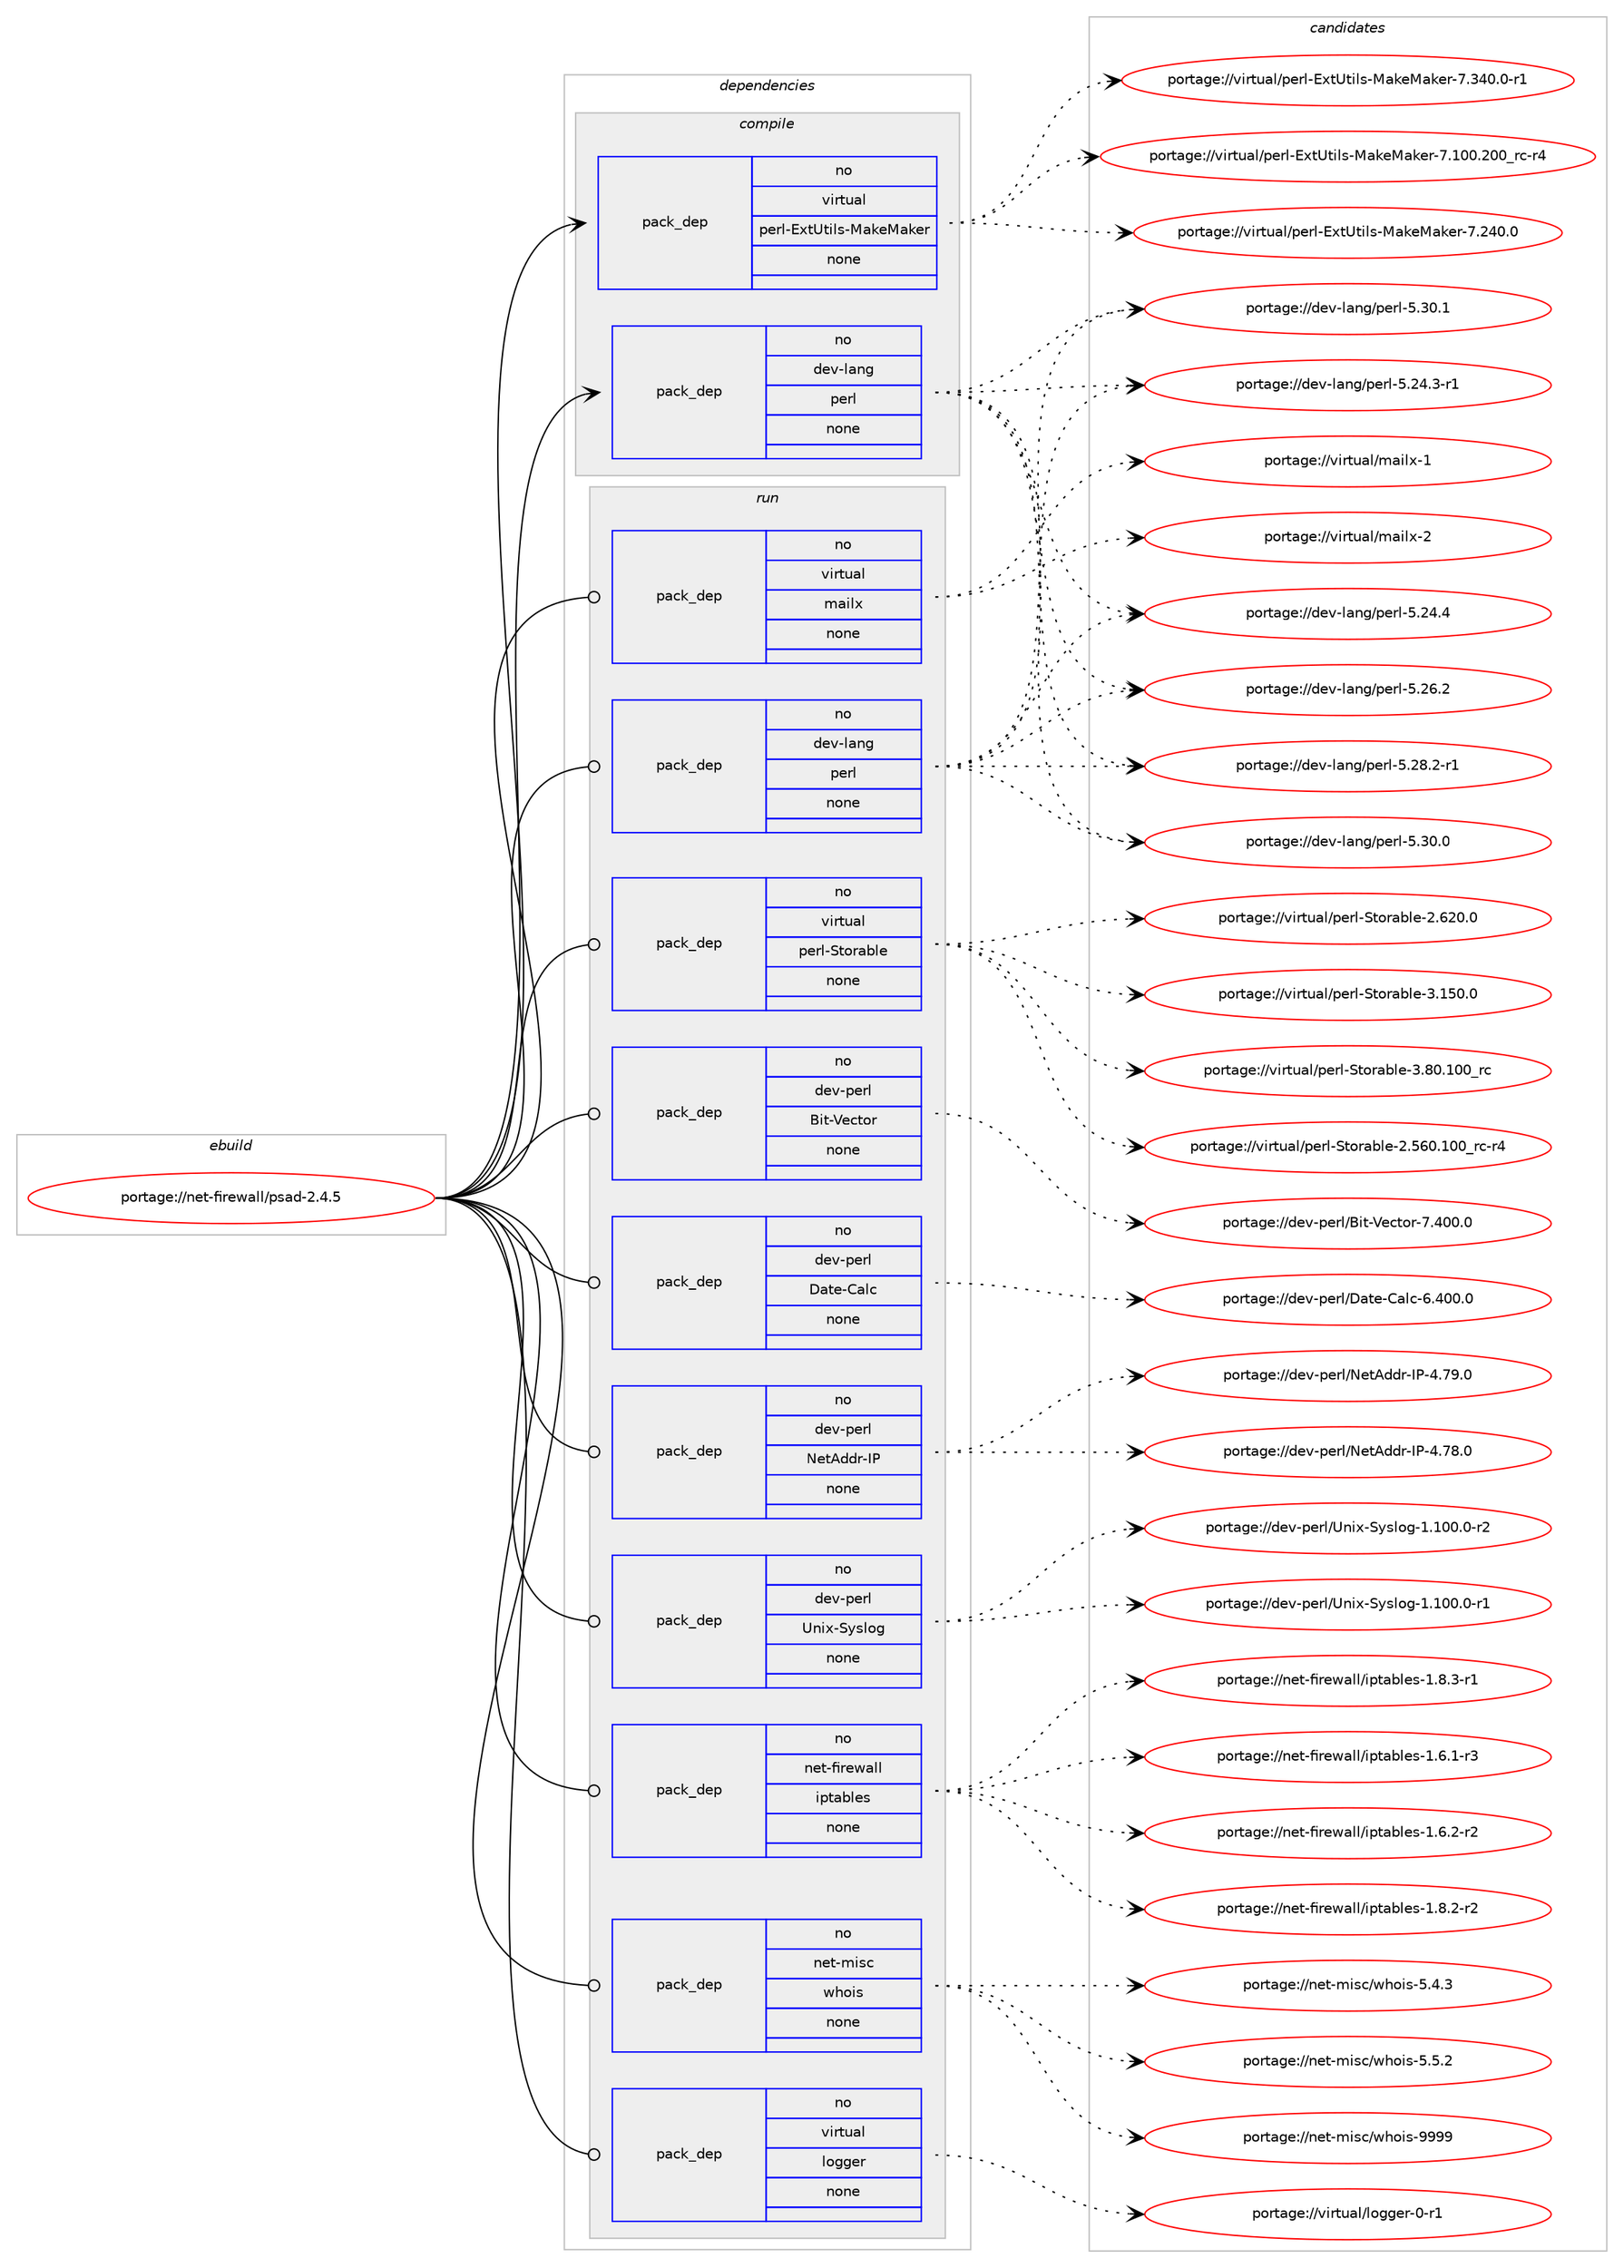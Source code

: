 digraph prolog {

# *************
# Graph options
# *************

newrank=true;
concentrate=true;
compound=true;
graph [rankdir=LR,fontname=Helvetica,fontsize=10,ranksep=1.5];#, ranksep=2.5, nodesep=0.2];
edge  [arrowhead=vee];
node  [fontname=Helvetica,fontsize=10];

# **********
# The ebuild
# **********

subgraph cluster_leftcol {
color=gray;
rank=same;
label=<<i>ebuild</i>>;
id [label="portage://net-firewall/psad-2.4.5", color=red, width=4, href="../net-firewall/psad-2.4.5.svg"];
}

# ****************
# The dependencies
# ****************

subgraph cluster_midcol {
color=gray;
label=<<i>dependencies</i>>;
subgraph cluster_compile {
fillcolor="#eeeeee";
style=filled;
label=<<i>compile</i>>;
subgraph pack258367 {
dependency352196 [label=<<TABLE BORDER="0" CELLBORDER="1" CELLSPACING="0" CELLPADDING="4" WIDTH="220"><TR><TD ROWSPAN="6" CELLPADDING="30">pack_dep</TD></TR><TR><TD WIDTH="110">no</TD></TR><TR><TD>dev-lang</TD></TR><TR><TD>perl</TD></TR><TR><TD>none</TD></TR><TR><TD></TD></TR></TABLE>>, shape=none, color=blue];
}
id:e -> dependency352196:w [weight=20,style="solid",arrowhead="vee"];
subgraph pack258368 {
dependency352197 [label=<<TABLE BORDER="0" CELLBORDER="1" CELLSPACING="0" CELLPADDING="4" WIDTH="220"><TR><TD ROWSPAN="6" CELLPADDING="30">pack_dep</TD></TR><TR><TD WIDTH="110">no</TD></TR><TR><TD>virtual</TD></TR><TR><TD>perl-ExtUtils-MakeMaker</TD></TR><TR><TD>none</TD></TR><TR><TD></TD></TR></TABLE>>, shape=none, color=blue];
}
id:e -> dependency352197:w [weight=20,style="solid",arrowhead="vee"];
}
subgraph cluster_compileandrun {
fillcolor="#eeeeee";
style=filled;
label=<<i>compile and run</i>>;
}
subgraph cluster_run {
fillcolor="#eeeeee";
style=filled;
label=<<i>run</i>>;
subgraph pack258369 {
dependency352198 [label=<<TABLE BORDER="0" CELLBORDER="1" CELLSPACING="0" CELLPADDING="4" WIDTH="220"><TR><TD ROWSPAN="6" CELLPADDING="30">pack_dep</TD></TR><TR><TD WIDTH="110">no</TD></TR><TR><TD>dev-lang</TD></TR><TR><TD>perl</TD></TR><TR><TD>none</TD></TR><TR><TD></TD></TR></TABLE>>, shape=none, color=blue];
}
id:e -> dependency352198:w [weight=20,style="solid",arrowhead="odot"];
subgraph pack258370 {
dependency352199 [label=<<TABLE BORDER="0" CELLBORDER="1" CELLSPACING="0" CELLPADDING="4" WIDTH="220"><TR><TD ROWSPAN="6" CELLPADDING="30">pack_dep</TD></TR><TR><TD WIDTH="110">no</TD></TR><TR><TD>dev-perl</TD></TR><TR><TD>Bit-Vector</TD></TR><TR><TD>none</TD></TR><TR><TD></TD></TR></TABLE>>, shape=none, color=blue];
}
id:e -> dependency352199:w [weight=20,style="solid",arrowhead="odot"];
subgraph pack258371 {
dependency352200 [label=<<TABLE BORDER="0" CELLBORDER="1" CELLSPACING="0" CELLPADDING="4" WIDTH="220"><TR><TD ROWSPAN="6" CELLPADDING="30">pack_dep</TD></TR><TR><TD WIDTH="110">no</TD></TR><TR><TD>dev-perl</TD></TR><TR><TD>Date-Calc</TD></TR><TR><TD>none</TD></TR><TR><TD></TD></TR></TABLE>>, shape=none, color=blue];
}
id:e -> dependency352200:w [weight=20,style="solid",arrowhead="odot"];
subgraph pack258372 {
dependency352201 [label=<<TABLE BORDER="0" CELLBORDER="1" CELLSPACING="0" CELLPADDING="4" WIDTH="220"><TR><TD ROWSPAN="6" CELLPADDING="30">pack_dep</TD></TR><TR><TD WIDTH="110">no</TD></TR><TR><TD>dev-perl</TD></TR><TR><TD>NetAddr-IP</TD></TR><TR><TD>none</TD></TR><TR><TD></TD></TR></TABLE>>, shape=none, color=blue];
}
id:e -> dependency352201:w [weight=20,style="solid",arrowhead="odot"];
subgraph pack258373 {
dependency352202 [label=<<TABLE BORDER="0" CELLBORDER="1" CELLSPACING="0" CELLPADDING="4" WIDTH="220"><TR><TD ROWSPAN="6" CELLPADDING="30">pack_dep</TD></TR><TR><TD WIDTH="110">no</TD></TR><TR><TD>dev-perl</TD></TR><TR><TD>Unix-Syslog</TD></TR><TR><TD>none</TD></TR><TR><TD></TD></TR></TABLE>>, shape=none, color=blue];
}
id:e -> dependency352202:w [weight=20,style="solid",arrowhead="odot"];
subgraph pack258374 {
dependency352203 [label=<<TABLE BORDER="0" CELLBORDER="1" CELLSPACING="0" CELLPADDING="4" WIDTH="220"><TR><TD ROWSPAN="6" CELLPADDING="30">pack_dep</TD></TR><TR><TD WIDTH="110">no</TD></TR><TR><TD>net-firewall</TD></TR><TR><TD>iptables</TD></TR><TR><TD>none</TD></TR><TR><TD></TD></TR></TABLE>>, shape=none, color=blue];
}
id:e -> dependency352203:w [weight=20,style="solid",arrowhead="odot"];
subgraph pack258375 {
dependency352204 [label=<<TABLE BORDER="0" CELLBORDER="1" CELLSPACING="0" CELLPADDING="4" WIDTH="220"><TR><TD ROWSPAN="6" CELLPADDING="30">pack_dep</TD></TR><TR><TD WIDTH="110">no</TD></TR><TR><TD>net-misc</TD></TR><TR><TD>whois</TD></TR><TR><TD>none</TD></TR><TR><TD></TD></TR></TABLE>>, shape=none, color=blue];
}
id:e -> dependency352204:w [weight=20,style="solid",arrowhead="odot"];
subgraph pack258376 {
dependency352205 [label=<<TABLE BORDER="0" CELLBORDER="1" CELLSPACING="0" CELLPADDING="4" WIDTH="220"><TR><TD ROWSPAN="6" CELLPADDING="30">pack_dep</TD></TR><TR><TD WIDTH="110">no</TD></TR><TR><TD>virtual</TD></TR><TR><TD>logger</TD></TR><TR><TD>none</TD></TR><TR><TD></TD></TR></TABLE>>, shape=none, color=blue];
}
id:e -> dependency352205:w [weight=20,style="solid",arrowhead="odot"];
subgraph pack258377 {
dependency352206 [label=<<TABLE BORDER="0" CELLBORDER="1" CELLSPACING="0" CELLPADDING="4" WIDTH="220"><TR><TD ROWSPAN="6" CELLPADDING="30">pack_dep</TD></TR><TR><TD WIDTH="110">no</TD></TR><TR><TD>virtual</TD></TR><TR><TD>mailx</TD></TR><TR><TD>none</TD></TR><TR><TD></TD></TR></TABLE>>, shape=none, color=blue];
}
id:e -> dependency352206:w [weight=20,style="solid",arrowhead="odot"];
subgraph pack258378 {
dependency352207 [label=<<TABLE BORDER="0" CELLBORDER="1" CELLSPACING="0" CELLPADDING="4" WIDTH="220"><TR><TD ROWSPAN="6" CELLPADDING="30">pack_dep</TD></TR><TR><TD WIDTH="110">no</TD></TR><TR><TD>virtual</TD></TR><TR><TD>perl-Storable</TD></TR><TR><TD>none</TD></TR><TR><TD></TD></TR></TABLE>>, shape=none, color=blue];
}
id:e -> dependency352207:w [weight=20,style="solid",arrowhead="odot"];
}
}

# **************
# The candidates
# **************

subgraph cluster_choices {
rank=same;
color=gray;
label=<<i>candidates</i>>;

subgraph choice258367 {
color=black;
nodesep=1;
choiceportage100101118451089711010347112101114108455346505246514511449 [label="portage://dev-lang/perl-5.24.3-r1", color=red, width=4,href="../dev-lang/perl-5.24.3-r1.svg"];
choiceportage10010111845108971101034711210111410845534650524652 [label="portage://dev-lang/perl-5.24.4", color=red, width=4,href="../dev-lang/perl-5.24.4.svg"];
choiceportage10010111845108971101034711210111410845534650544650 [label="portage://dev-lang/perl-5.26.2", color=red, width=4,href="../dev-lang/perl-5.26.2.svg"];
choiceportage100101118451089711010347112101114108455346505646504511449 [label="portage://dev-lang/perl-5.28.2-r1", color=red, width=4,href="../dev-lang/perl-5.28.2-r1.svg"];
choiceportage10010111845108971101034711210111410845534651484648 [label="portage://dev-lang/perl-5.30.0", color=red, width=4,href="../dev-lang/perl-5.30.0.svg"];
choiceportage10010111845108971101034711210111410845534651484649 [label="portage://dev-lang/perl-5.30.1", color=red, width=4,href="../dev-lang/perl-5.30.1.svg"];
dependency352196:e -> choiceportage100101118451089711010347112101114108455346505246514511449:w [style=dotted,weight="100"];
dependency352196:e -> choiceportage10010111845108971101034711210111410845534650524652:w [style=dotted,weight="100"];
dependency352196:e -> choiceportage10010111845108971101034711210111410845534650544650:w [style=dotted,weight="100"];
dependency352196:e -> choiceportage100101118451089711010347112101114108455346505646504511449:w [style=dotted,weight="100"];
dependency352196:e -> choiceportage10010111845108971101034711210111410845534651484648:w [style=dotted,weight="100"];
dependency352196:e -> choiceportage10010111845108971101034711210111410845534651484649:w [style=dotted,weight="100"];
}
subgraph choice258368 {
color=black;
nodesep=1;
choiceportage118105114116117971084711210111410845691201168511610510811545779710710177971071011144555464948484650484895114994511452 [label="portage://virtual/perl-ExtUtils-MakeMaker-7.100.200_rc-r4", color=red, width=4,href="../virtual/perl-ExtUtils-MakeMaker-7.100.200_rc-r4.svg"];
choiceportage118105114116117971084711210111410845691201168511610510811545779710710177971071011144555465052484648 [label="portage://virtual/perl-ExtUtils-MakeMaker-7.240.0", color=red, width=4,href="../virtual/perl-ExtUtils-MakeMaker-7.240.0.svg"];
choiceportage1181051141161179710847112101114108456912011685116105108115457797107101779710710111445554651524846484511449 [label="portage://virtual/perl-ExtUtils-MakeMaker-7.340.0-r1", color=red, width=4,href="../virtual/perl-ExtUtils-MakeMaker-7.340.0-r1.svg"];
dependency352197:e -> choiceportage118105114116117971084711210111410845691201168511610510811545779710710177971071011144555464948484650484895114994511452:w [style=dotted,weight="100"];
dependency352197:e -> choiceportage118105114116117971084711210111410845691201168511610510811545779710710177971071011144555465052484648:w [style=dotted,weight="100"];
dependency352197:e -> choiceportage1181051141161179710847112101114108456912011685116105108115457797107101779710710111445554651524846484511449:w [style=dotted,weight="100"];
}
subgraph choice258369 {
color=black;
nodesep=1;
choiceportage100101118451089711010347112101114108455346505246514511449 [label="portage://dev-lang/perl-5.24.3-r1", color=red, width=4,href="../dev-lang/perl-5.24.3-r1.svg"];
choiceportage10010111845108971101034711210111410845534650524652 [label="portage://dev-lang/perl-5.24.4", color=red, width=4,href="../dev-lang/perl-5.24.4.svg"];
choiceportage10010111845108971101034711210111410845534650544650 [label="portage://dev-lang/perl-5.26.2", color=red, width=4,href="../dev-lang/perl-5.26.2.svg"];
choiceportage100101118451089711010347112101114108455346505646504511449 [label="portage://dev-lang/perl-5.28.2-r1", color=red, width=4,href="../dev-lang/perl-5.28.2-r1.svg"];
choiceportage10010111845108971101034711210111410845534651484648 [label="portage://dev-lang/perl-5.30.0", color=red, width=4,href="../dev-lang/perl-5.30.0.svg"];
choiceportage10010111845108971101034711210111410845534651484649 [label="portage://dev-lang/perl-5.30.1", color=red, width=4,href="../dev-lang/perl-5.30.1.svg"];
dependency352198:e -> choiceportage100101118451089711010347112101114108455346505246514511449:w [style=dotted,weight="100"];
dependency352198:e -> choiceportage10010111845108971101034711210111410845534650524652:w [style=dotted,weight="100"];
dependency352198:e -> choiceportage10010111845108971101034711210111410845534650544650:w [style=dotted,weight="100"];
dependency352198:e -> choiceportage100101118451089711010347112101114108455346505646504511449:w [style=dotted,weight="100"];
dependency352198:e -> choiceportage10010111845108971101034711210111410845534651484648:w [style=dotted,weight="100"];
dependency352198:e -> choiceportage10010111845108971101034711210111410845534651484649:w [style=dotted,weight="100"];
}
subgraph choice258370 {
color=black;
nodesep=1;
choiceportage1001011184511210111410847661051164586101991161111144555465248484648 [label="portage://dev-perl/Bit-Vector-7.400.0", color=red, width=4,href="../dev-perl/Bit-Vector-7.400.0.svg"];
dependency352199:e -> choiceportage1001011184511210111410847661051164586101991161111144555465248484648:w [style=dotted,weight="100"];
}
subgraph choice258371 {
color=black;
nodesep=1;
choiceportage10010111845112101114108476897116101456797108994554465248484648 [label="portage://dev-perl/Date-Calc-6.400.0", color=red, width=4,href="../dev-perl/Date-Calc-6.400.0.svg"];
dependency352200:e -> choiceportage10010111845112101114108476897116101456797108994554465248484648:w [style=dotted,weight="100"];
}
subgraph choice258372 {
color=black;
nodesep=1;
choiceportage1001011184511210111410847781011166510010011445738045524655564648 [label="portage://dev-perl/NetAddr-IP-4.78.0", color=red, width=4,href="../dev-perl/NetAddr-IP-4.78.0.svg"];
choiceportage1001011184511210111410847781011166510010011445738045524655574648 [label="portage://dev-perl/NetAddr-IP-4.79.0", color=red, width=4,href="../dev-perl/NetAddr-IP-4.79.0.svg"];
dependency352201:e -> choiceportage1001011184511210111410847781011166510010011445738045524655564648:w [style=dotted,weight="100"];
dependency352201:e -> choiceportage1001011184511210111410847781011166510010011445738045524655574648:w [style=dotted,weight="100"];
}
subgraph choice258373 {
color=black;
nodesep=1;
choiceportage100101118451121011141084785110105120458312111510811110345494649484846484511449 [label="portage://dev-perl/Unix-Syslog-1.100.0-r1", color=red, width=4,href="../dev-perl/Unix-Syslog-1.100.0-r1.svg"];
choiceportage100101118451121011141084785110105120458312111510811110345494649484846484511450 [label="portage://dev-perl/Unix-Syslog-1.100.0-r2", color=red, width=4,href="../dev-perl/Unix-Syslog-1.100.0-r2.svg"];
dependency352202:e -> choiceportage100101118451121011141084785110105120458312111510811110345494649484846484511449:w [style=dotted,weight="100"];
dependency352202:e -> choiceportage100101118451121011141084785110105120458312111510811110345494649484846484511450:w [style=dotted,weight="100"];
}
subgraph choice258374 {
color=black;
nodesep=1;
choiceportage11010111645102105114101119971081084710511211697981081011154549465446494511451 [label="portage://net-firewall/iptables-1.6.1-r3", color=red, width=4,href="../net-firewall/iptables-1.6.1-r3.svg"];
choiceportage11010111645102105114101119971081084710511211697981081011154549465446504511450 [label="portage://net-firewall/iptables-1.6.2-r2", color=red, width=4,href="../net-firewall/iptables-1.6.2-r2.svg"];
choiceportage11010111645102105114101119971081084710511211697981081011154549465646504511450 [label="portage://net-firewall/iptables-1.8.2-r2", color=red, width=4,href="../net-firewall/iptables-1.8.2-r2.svg"];
choiceportage11010111645102105114101119971081084710511211697981081011154549465646514511449 [label="portage://net-firewall/iptables-1.8.3-r1", color=red, width=4,href="../net-firewall/iptables-1.8.3-r1.svg"];
dependency352203:e -> choiceportage11010111645102105114101119971081084710511211697981081011154549465446494511451:w [style=dotted,weight="100"];
dependency352203:e -> choiceportage11010111645102105114101119971081084710511211697981081011154549465446504511450:w [style=dotted,weight="100"];
dependency352203:e -> choiceportage11010111645102105114101119971081084710511211697981081011154549465646504511450:w [style=dotted,weight="100"];
dependency352203:e -> choiceportage11010111645102105114101119971081084710511211697981081011154549465646514511449:w [style=dotted,weight="100"];
}
subgraph choice258375 {
color=black;
nodesep=1;
choiceportage110101116451091051159947119104111105115455346524651 [label="portage://net-misc/whois-5.4.3", color=red, width=4,href="../net-misc/whois-5.4.3.svg"];
choiceportage110101116451091051159947119104111105115455346534650 [label="portage://net-misc/whois-5.5.2", color=red, width=4,href="../net-misc/whois-5.5.2.svg"];
choiceportage1101011164510910511599471191041111051154557575757 [label="portage://net-misc/whois-9999", color=red, width=4,href="../net-misc/whois-9999.svg"];
dependency352204:e -> choiceportage110101116451091051159947119104111105115455346524651:w [style=dotted,weight="100"];
dependency352204:e -> choiceportage110101116451091051159947119104111105115455346534650:w [style=dotted,weight="100"];
dependency352204:e -> choiceportage1101011164510910511599471191041111051154557575757:w [style=dotted,weight="100"];
}
subgraph choice258376 {
color=black;
nodesep=1;
choiceportage118105114116117971084710811110310310111445484511449 [label="portage://virtual/logger-0-r1", color=red, width=4,href="../virtual/logger-0-r1.svg"];
dependency352205:e -> choiceportage118105114116117971084710811110310310111445484511449:w [style=dotted,weight="100"];
}
subgraph choice258377 {
color=black;
nodesep=1;
choiceportage1181051141161179710847109971051081204549 [label="portage://virtual/mailx-1", color=red, width=4,href="../virtual/mailx-1.svg"];
choiceportage1181051141161179710847109971051081204550 [label="portage://virtual/mailx-2", color=red, width=4,href="../virtual/mailx-2.svg"];
dependency352206:e -> choiceportage1181051141161179710847109971051081204549:w [style=dotted,weight="100"];
dependency352206:e -> choiceportage1181051141161179710847109971051081204550:w [style=dotted,weight="100"];
}
subgraph choice258378 {
color=black;
nodesep=1;
choiceportage1181051141161179710847112101114108458311611111497981081014550465354484649484895114994511452 [label="portage://virtual/perl-Storable-2.560.100_rc-r4", color=red, width=4,href="../virtual/perl-Storable-2.560.100_rc-r4.svg"];
choiceportage1181051141161179710847112101114108458311611111497981081014550465450484648 [label="portage://virtual/perl-Storable-2.620.0", color=red, width=4,href="../virtual/perl-Storable-2.620.0.svg"];
choiceportage1181051141161179710847112101114108458311611111497981081014551464953484648 [label="portage://virtual/perl-Storable-3.150.0", color=red, width=4,href="../virtual/perl-Storable-3.150.0.svg"];
choiceportage1181051141161179710847112101114108458311611111497981081014551465648464948489511499 [label="portage://virtual/perl-Storable-3.80.100_rc", color=red, width=4,href="../virtual/perl-Storable-3.80.100_rc.svg"];
dependency352207:e -> choiceportage1181051141161179710847112101114108458311611111497981081014550465354484649484895114994511452:w [style=dotted,weight="100"];
dependency352207:e -> choiceportage1181051141161179710847112101114108458311611111497981081014550465450484648:w [style=dotted,weight="100"];
dependency352207:e -> choiceportage1181051141161179710847112101114108458311611111497981081014551464953484648:w [style=dotted,weight="100"];
dependency352207:e -> choiceportage1181051141161179710847112101114108458311611111497981081014551465648464948489511499:w [style=dotted,weight="100"];
}
}

}
